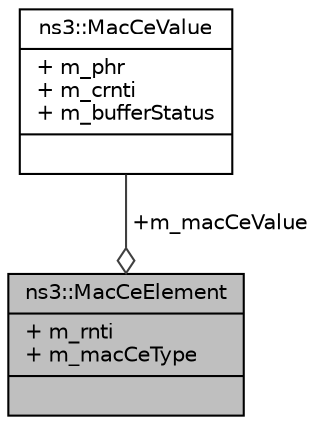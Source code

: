 digraph "ns3::MacCeElement"
{
  edge [fontname="Helvetica",fontsize="10",labelfontname="Helvetica",labelfontsize="10"];
  node [fontname="Helvetica",fontsize="10",shape=record];
  Node1 [label="{ns3::MacCeElement\n|+ m_rnti\l+ m_macCeType\l|}",height=0.2,width=0.4,color="black", fillcolor="grey75", style="filled", fontcolor="black"];
  Node2 -> Node1 [color="grey25",fontsize="10",style="solid",label=" +m_macCeValue" ,arrowhead="odiamond"];
  Node2 [label="{ns3::MacCeValue\n|+ m_phr\l+ m_crnti\l+ m_bufferStatus\l|}",height=0.2,width=0.4,color="black", fillcolor="white", style="filled",URL="$de/d29/structns3_1_1MacCeValue.html"];
}
